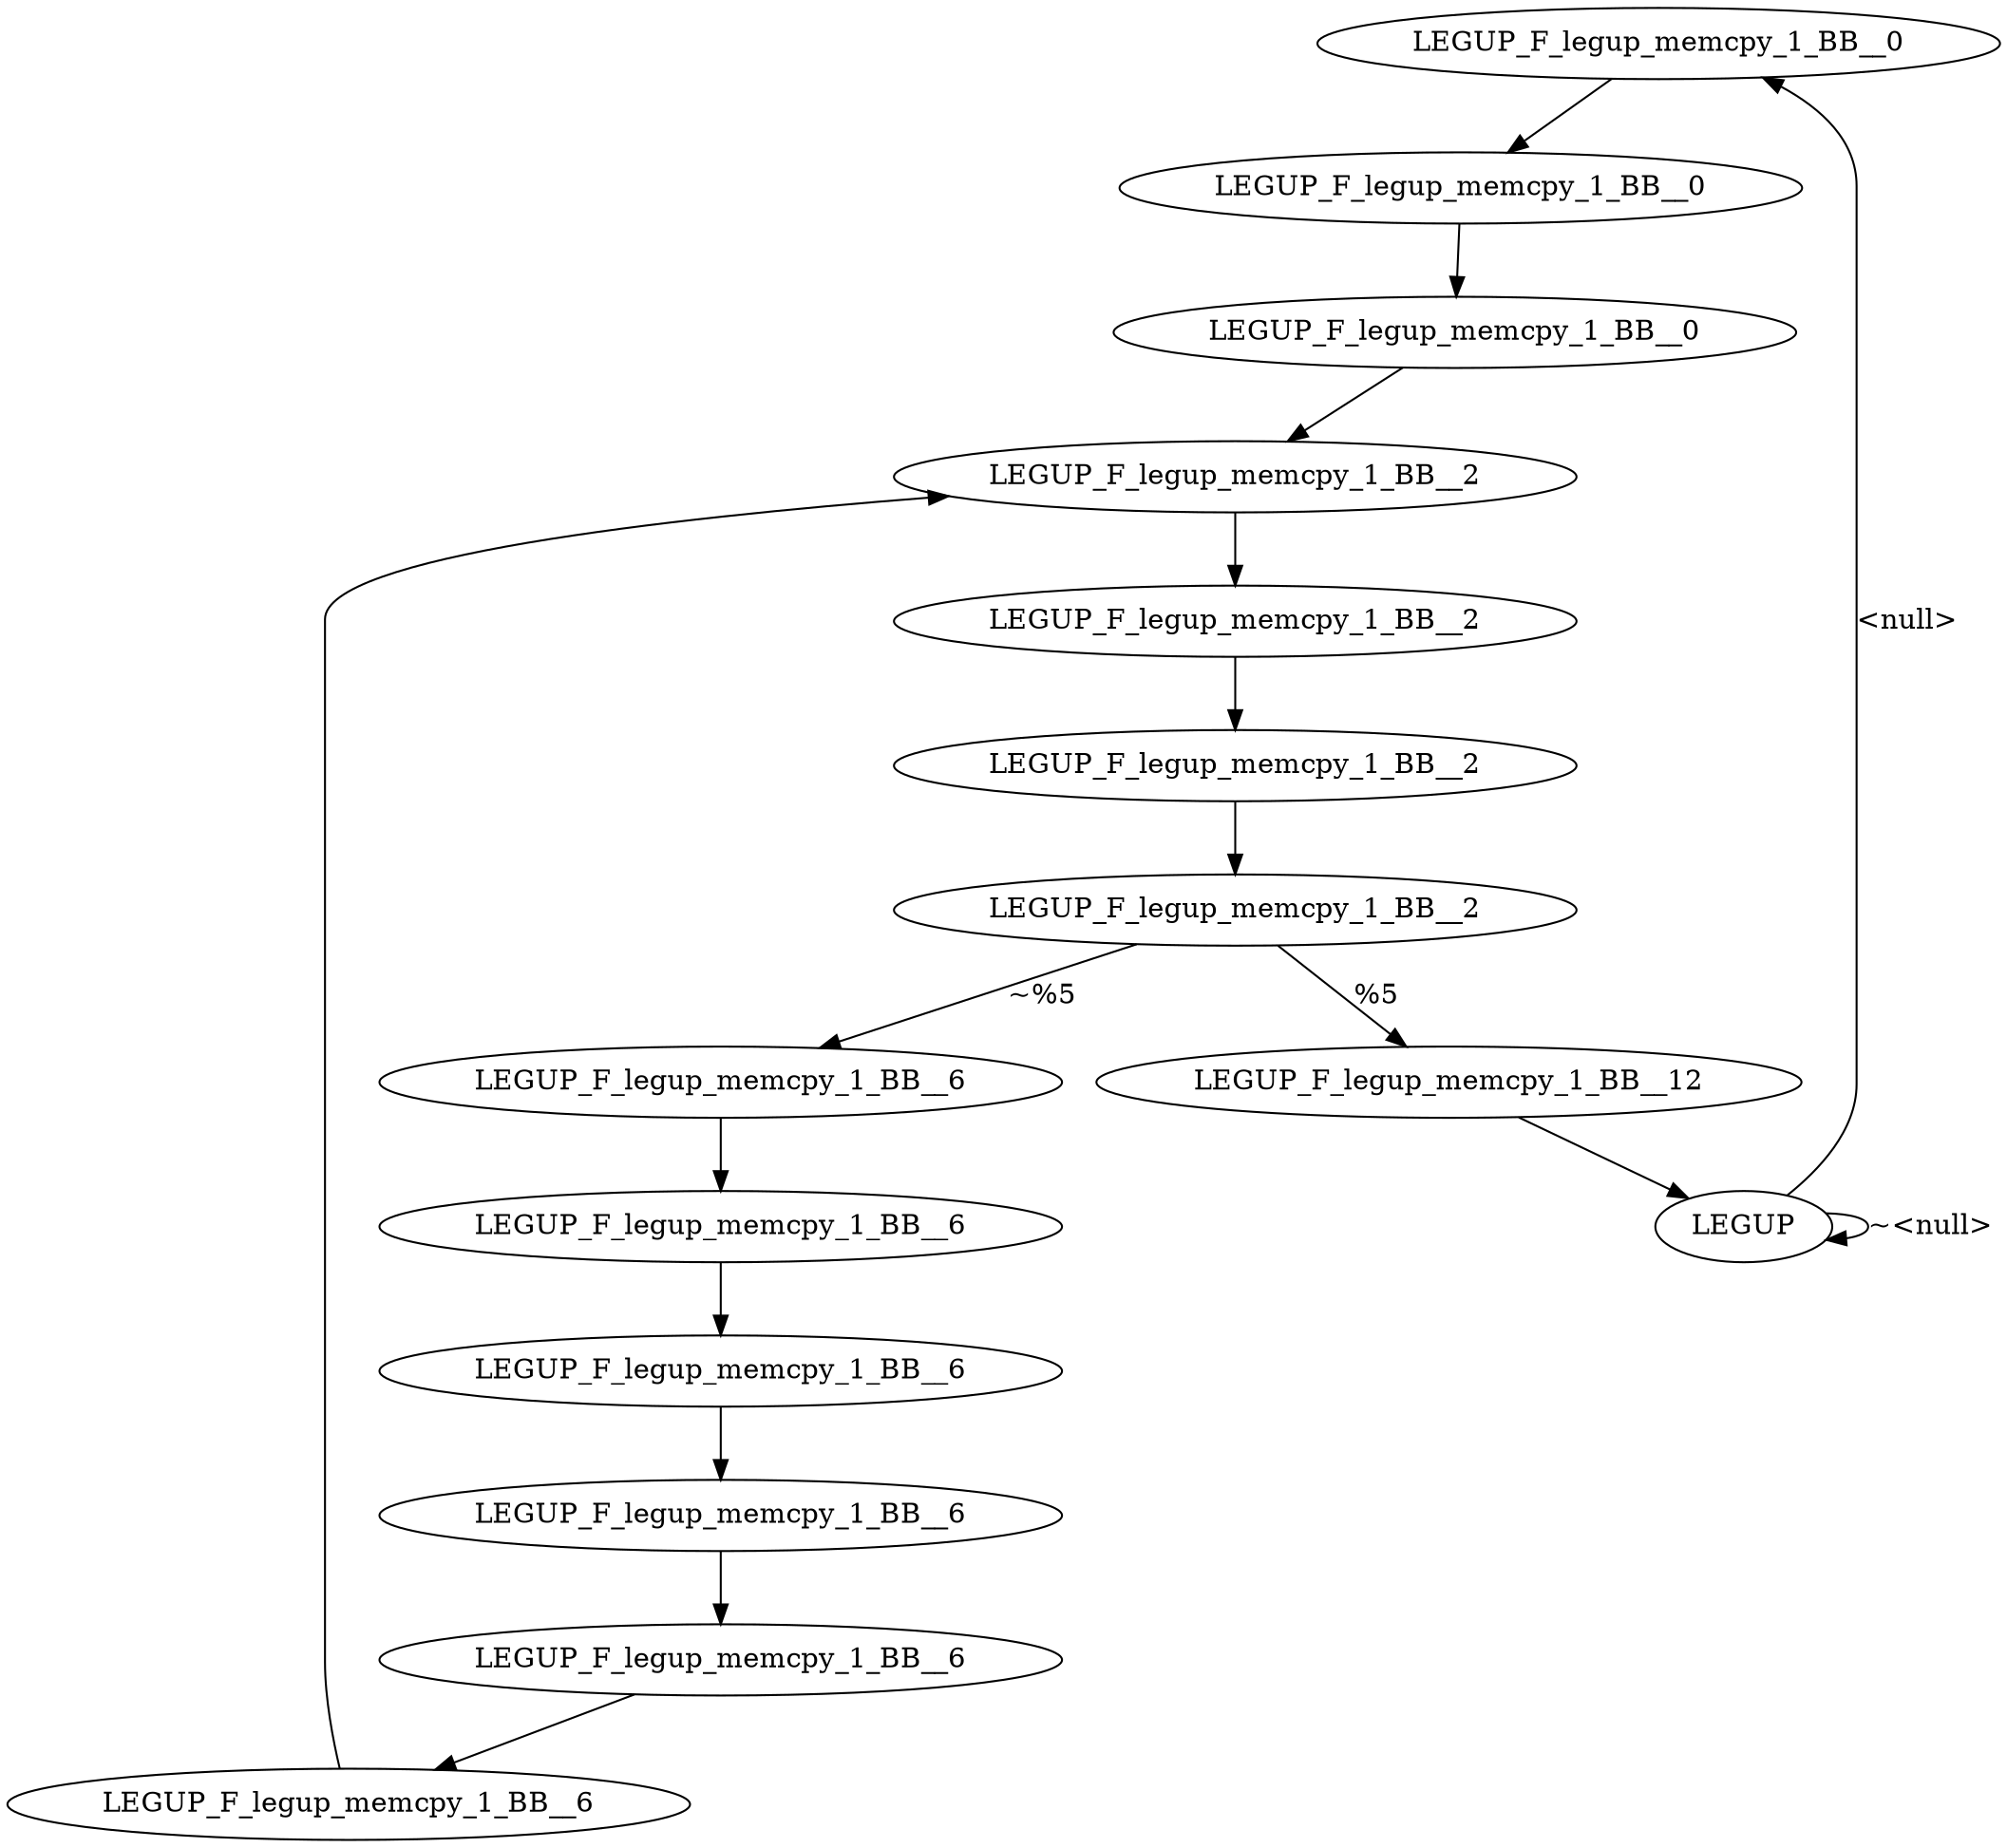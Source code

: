 digraph {
Node0x370ec50[label="LEGUP_F_legup_memcpy_1_BB__0"];
Node0x370eab0[label="LEGUP"];
Node0x370eab0 -> Node0x370ec50[label="<null>"];
Node0x370eab0 -> Node0x370eab0[label="~<null>"];
Node0x370ed20[label="LEGUP_F_legup_memcpy_1_BB__0"];
Node0x370ec50 -> Node0x370ed20;
Node0x370edf0[label="LEGUP_F_legup_memcpy_1_BB__0"];
Node0x370ed20 -> Node0x370edf0;
Node0x370eec0[label="LEGUP_F_legup_memcpy_1_BB__2"];
Node0x370edf0 -> Node0x370eec0;
Node0x370ef90[label="LEGUP_F_legup_memcpy_1_BB__2"];
Node0x370eec0 -> Node0x370ef90;
Node0x3768d80[label="LEGUP_F_legup_memcpy_1_BB__2"];
Node0x370ef90 -> Node0x3768d80;
Node0x3768e90[label="LEGUP_F_legup_memcpy_1_BB__2"];
Node0x3768d80 -> Node0x3768e90;
Node0x3769600[label="LEGUP_F_legup_memcpy_1_BB__12"];
Node0x3768e90 -> Node0x3769600[label="%5"];
Node0x3768fa0[label="LEGUP_F_legup_memcpy_1_BB__6"];
Node0x3768e90 -> Node0x3768fa0[label="~%5"];
Node0x37690b0[label="LEGUP_F_legup_memcpy_1_BB__6"];
Node0x3768fa0 -> Node0x37690b0;
Node0x37691c0[label="LEGUP_F_legup_memcpy_1_BB__6"];
Node0x37690b0 -> Node0x37691c0;
Node0x37692d0[label="LEGUP_F_legup_memcpy_1_BB__6"];
Node0x37691c0 -> Node0x37692d0;
Node0x37693e0[label="LEGUP_F_legup_memcpy_1_BB__6"];
Node0x37692d0 -> Node0x37693e0;
Node0x37694f0[label="LEGUP_F_legup_memcpy_1_BB__6"];
Node0x37693e0 -> Node0x37694f0;
Node0x37694f0 -> Node0x370eec0;
Node0x3769600 -> Node0x370eab0;
}
